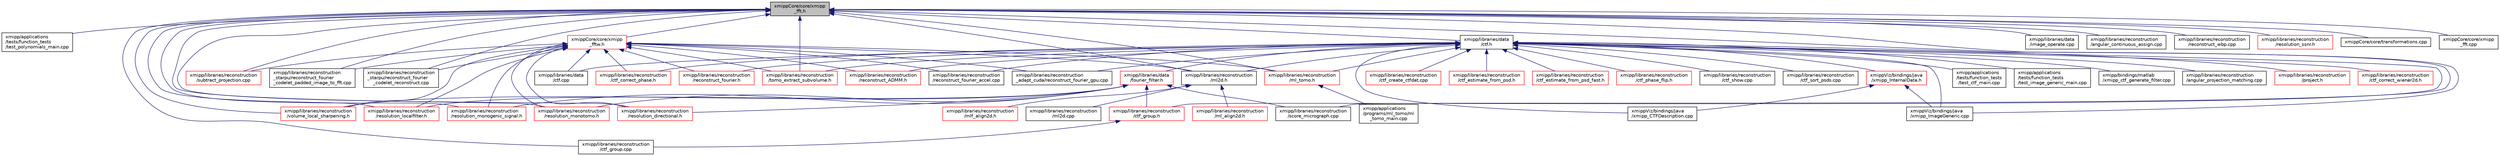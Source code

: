 digraph "xmippCore/core/xmipp_fft.h"
{
  edge [fontname="Helvetica",fontsize="10",labelfontname="Helvetica",labelfontsize="10"];
  node [fontname="Helvetica",fontsize="10",shape=record];
  Node26 [label="xmippCore/core/xmipp\l_fft.h",height=0.2,width=0.4,color="black", fillcolor="grey75", style="filled", fontcolor="black"];
  Node26 -> Node27 [dir="back",color="midnightblue",fontsize="10",style="solid",fontname="Helvetica"];
  Node27 [label="xmipp/applications\l/tests/function_tests\l/test_polynomials_main.cpp",height=0.2,width=0.4,color="black", fillcolor="white", style="filled",URL="$test__polynomials__main_8cpp.html"];
  Node26 -> Node28 [dir="back",color="midnightblue",fontsize="10",style="solid",fontname="Helvetica"];
  Node28 [label="xmipp/libraries/data\l/ctf.h",height=0.2,width=0.4,color="black", fillcolor="white", style="filled",URL="$ctf_8h.html"];
  Node28 -> Node29 [dir="back",color="midnightblue",fontsize="10",style="solid",fontname="Helvetica"];
  Node29 [label="xmipp/applications\l/tests/function_tests\l/test_ctf_main.cpp",height=0.2,width=0.4,color="black", fillcolor="white", style="filled",URL="$test__ctf__main_8cpp.html"];
  Node28 -> Node30 [dir="back",color="midnightblue",fontsize="10",style="solid",fontname="Helvetica"];
  Node30 [label="xmipp/applications\l/tests/function_tests\l/test_image_generic_main.cpp",height=0.2,width=0.4,color="black", fillcolor="white", style="filled",URL="$test__image__generic__main_8cpp.html"];
  Node28 -> Node31 [dir="back",color="midnightblue",fontsize="10",style="solid",fontname="Helvetica"];
  Node31 [label="xmipp/bindings/matlab\l/xmipp_ctf_generate_filter.cpp",height=0.2,width=0.4,color="black", fillcolor="white", style="filled",URL="$xmipp__ctf__generate__filter_8cpp.html"];
  Node28 -> Node32 [dir="back",color="midnightblue",fontsize="10",style="solid",fontname="Helvetica"];
  Node32 [label="xmipp/libraries/data\l/ctf.cpp",height=0.2,width=0.4,color="black", fillcolor="white", style="filled",URL="$ctf_8cpp.html"];
  Node28 -> Node33 [dir="back",color="midnightblue",fontsize="10",style="solid",fontname="Helvetica"];
  Node33 [label="xmipp/libraries/data\l/fourier_filter.h",height=0.2,width=0.4,color="red", fillcolor="white", style="filled",URL="$fourier__filter_8h.html"];
  Node33 -> Node67 [dir="back",color="midnightblue",fontsize="10",style="solid",fontname="Helvetica"];
  Node67 [label="xmipp/libraries/reconstruction\l/ctf_group.h",height=0.2,width=0.4,color="red", fillcolor="white", style="filled",URL="$ctf__group_8h.html"];
  Node67 -> Node69 [dir="back",color="midnightblue",fontsize="10",style="solid",fontname="Helvetica"];
  Node69 [label="xmipp/libraries/reconstruction\l/ctf_group.cpp",height=0.2,width=0.4,color="black", fillcolor="white", style="filled",URL="$ctf__group_8cpp.html"];
  Node33 -> Node106 [dir="back",color="midnightblue",fontsize="10",style="solid",fontname="Helvetica"];
  Node106 [label="xmipp/libraries/reconstruction\l/resolution_directional.h",height=0.2,width=0.4,color="red", fillcolor="white", style="filled",URL="$resolution__directional_8h.html"];
  Node33 -> Node111 [dir="back",color="midnightblue",fontsize="10",style="solid",fontname="Helvetica"];
  Node111 [label="xmipp/libraries/reconstruction\l/resolution_localfilter.h",height=0.2,width=0.4,color="red", fillcolor="white", style="filled",URL="$resolution__localfilter_8h.html"];
  Node33 -> Node114 [dir="back",color="midnightblue",fontsize="10",style="solid",fontname="Helvetica"];
  Node114 [label="xmipp/libraries/reconstruction\l/resolution_monogenic_signal.h",height=0.2,width=0.4,color="red", fillcolor="white", style="filled",URL="$resolution__monogenic__signal_8h.html"];
  Node33 -> Node117 [dir="back",color="midnightblue",fontsize="10",style="solid",fontname="Helvetica"];
  Node117 [label="xmipp/libraries/reconstruction\l/resolution_monotomo.h",height=0.2,width=0.4,color="red", fillcolor="white", style="filled",URL="$resolution__monotomo_8h.html"];
  Node33 -> Node120 [dir="back",color="midnightblue",fontsize="10",style="solid",fontname="Helvetica"];
  Node120 [label="xmipp/libraries/reconstruction\l/score_micrograph.cpp",height=0.2,width=0.4,color="black", fillcolor="white", style="filled",URL="$score__micrograph_8cpp.html"];
  Node33 -> Node132 [dir="back",color="midnightblue",fontsize="10",style="solid",fontname="Helvetica"];
  Node132 [label="xmipp/libraries/reconstruction\l/volume_local_sharpening.h",height=0.2,width=0.4,color="red", fillcolor="white", style="filled",URL="$volume__local__sharpening_8h.html"];
  Node28 -> Node145 [dir="back",color="midnightblue",fontsize="10",style="solid",fontname="Helvetica"];
  Node145 [label="xmipp/libraries/reconstruction\l/angular_projection_matching.cpp",height=0.2,width=0.4,color="black", fillcolor="white", style="filled",URL="$angular__projection__matching_8cpp.html"];
  Node28 -> Node146 [dir="back",color="midnightblue",fontsize="10",style="solid",fontname="Helvetica"];
  Node146 [label="xmipp/libraries/reconstruction\l/project.h",height=0.2,width=0.4,color="red", fillcolor="white", style="filled",URL="$project_8h.html"];
  Node28 -> Node171 [dir="back",color="midnightblue",fontsize="10",style="solid",fontname="Helvetica"];
  Node171 [label="xmipp/libraries/reconstruction\l/ctf_correct_phase.h",height=0.2,width=0.4,color="red", fillcolor="white", style="filled",URL="$ctf__correct__phase_8h.html"];
  Node28 -> Node175 [dir="back",color="midnightblue",fontsize="10",style="solid",fontname="Helvetica"];
  Node175 [label="xmipp/libraries/reconstruction\l/ctf_correct_wiener2d.h",height=0.2,width=0.4,color="red", fillcolor="white", style="filled",URL="$ctf__correct__wiener2d_8h.html"];
  Node28 -> Node179 [dir="back",color="midnightblue",fontsize="10",style="solid",fontname="Helvetica"];
  Node179 [label="xmipp/libraries/reconstruction\l/ctf_create_ctfdat.cpp",height=0.2,width=0.4,color="red", fillcolor="white", style="filled",URL="$ctf__create__ctfdat_8cpp.html"];
  Node28 -> Node181 [dir="back",color="midnightblue",fontsize="10",style="solid",fontname="Helvetica"];
  Node181 [label="xmipp/libraries/reconstruction\l/ctf_estimate_from_psd.h",height=0.2,width=0.4,color="red", fillcolor="white", style="filled",URL="$ctf__estimate__from__psd_8h.html"];
  Node28 -> Node195 [dir="back",color="midnightblue",fontsize="10",style="solid",fontname="Helvetica"];
  Node195 [label="xmipp/libraries/reconstruction\l/ctf_estimate_from_psd_fast.h",height=0.2,width=0.4,color="red", fillcolor="white", style="filled",URL="$ctf__estimate__from__psd__fast_8h.html"];
  Node28 -> Node67 [dir="back",color="midnightblue",fontsize="10",style="solid",fontname="Helvetica"];
  Node28 -> Node197 [dir="back",color="midnightblue",fontsize="10",style="solid",fontname="Helvetica"];
  Node197 [label="xmipp/libraries/reconstruction\l/ctf_phase_flip.h",height=0.2,width=0.4,color="red", fillcolor="white", style="filled",URL="$ctf__phase__flip_8h.html"];
  Node28 -> Node201 [dir="back",color="midnightblue",fontsize="10",style="solid",fontname="Helvetica"];
  Node201 [label="xmipp/libraries/reconstruction\l/ctf_show.cpp",height=0.2,width=0.4,color="black", fillcolor="white", style="filled",URL="$ctf__show_8cpp.html"];
  Node28 -> Node202 [dir="back",color="midnightblue",fontsize="10",style="solid",fontname="Helvetica"];
  Node202 [label="xmipp/libraries/reconstruction\l/ctf_sort_psds.cpp",height=0.2,width=0.4,color="black", fillcolor="white", style="filled",URL="$ctf__sort__psds_8cpp.html"];
  Node28 -> Node203 [dir="back",color="midnightblue",fontsize="10",style="solid",fontname="Helvetica"];
  Node203 [label="xmipp/libraries/reconstruction\l/reconstruct_fourier.h",height=0.2,width=0.4,color="red", fillcolor="white", style="filled",URL="$reconstruct__fourier_8h.html"];
  Node28 -> Node210 [dir="back",color="midnightblue",fontsize="10",style="solid",fontname="Helvetica"];
  Node210 [label="xmipp/libraries/reconstruction\l/ml2d.h",height=0.2,width=0.4,color="black", fillcolor="white", style="filled",URL="$ml2d_8h.html"];
  Node210 -> Node211 [dir="back",color="midnightblue",fontsize="10",style="solid",fontname="Helvetica"];
  Node211 [label="xmipp/libraries/reconstruction\l/ml2d.cpp",height=0.2,width=0.4,color="black", fillcolor="white", style="filled",URL="$ml2d_8cpp.html"];
  Node210 -> Node212 [dir="back",color="midnightblue",fontsize="10",style="solid",fontname="Helvetica"];
  Node212 [label="xmipp/libraries/reconstruction\l/ml_align2d.h",height=0.2,width=0.4,color="red", fillcolor="white", style="filled",URL="$ml__align2d_8h.html"];
  Node210 -> Node222 [dir="back",color="midnightblue",fontsize="10",style="solid",fontname="Helvetica"];
  Node222 [label="xmipp/libraries/reconstruction\l/mlf_align2d.h",height=0.2,width=0.4,color="red", fillcolor="white", style="filled",URL="$mlf__align2d_8h.html"];
  Node28 -> Node225 [dir="back",color="midnightblue",fontsize="10",style="solid",fontname="Helvetica"];
  Node225 [label="xmipp/libraries/reconstruction\l/ml_tomo.h",height=0.2,width=0.4,color="red", fillcolor="white", style="filled",URL="$ml__tomo_8h.html"];
  Node225 -> Node226 [dir="back",color="midnightblue",fontsize="10",style="solid",fontname="Helvetica"];
  Node226 [label="xmipp/applications\l/programs/ml_tomo/ml\l_tomo_main.cpp",height=0.2,width=0.4,color="black", fillcolor="white", style="filled",URL="$ml__tomo__main_8cpp.html"];
  Node28 -> Node228 [dir="back",color="midnightblue",fontsize="10",style="solid",fontname="Helvetica"];
  Node228 [label="xmipp/libraries/reconstruction\l/reconstruct_ADMM.h",height=0.2,width=0.4,color="red", fillcolor="white", style="filled",URL="$reconstruct__ADMM_8h.html"];
  Node28 -> Node234 [dir="back",color="midnightblue",fontsize="10",style="solid",fontname="Helvetica"];
  Node234 [label="xmipp/libraries/reconstruction\l/reconstruct_fourier_accel.cpp",height=0.2,width=0.4,color="black", fillcolor="white", style="filled",URL="$reconstruct__fourier__accel_8cpp.html"];
  Node28 -> Node235 [dir="back",color="midnightblue",fontsize="10",style="solid",fontname="Helvetica"];
  Node235 [label="xmipp/libraries/reconstruction\l/tomo_extract_subvolume.h",height=0.2,width=0.4,color="red", fillcolor="white", style="filled",URL="$tomo__extract__subvolume_8h.html"];
  Node28 -> Node239 [dir="back",color="midnightblue",fontsize="10",style="solid",fontname="Helvetica"];
  Node239 [label="xmipp/libraries/reconstruction\l_adapt_cuda/reconstruct_fourier_gpu.cpp",height=0.2,width=0.4,color="black", fillcolor="white", style="filled",URL="$reconstruct__fourier__gpu_8cpp.html"];
  Node28 -> Node240 [dir="back",color="midnightblue",fontsize="10",style="solid",fontname="Helvetica"];
  Node240 [label="xmippViz/bindings/java\l/xmipp_InternalData.h",height=0.2,width=0.4,color="red", fillcolor="white", style="filled",URL="$xmipp__InternalData_8h.html"];
  Node240 -> Node241 [dir="back",color="midnightblue",fontsize="10",style="solid",fontname="Helvetica"];
  Node241 [label="xmippViz/bindings/java\l/xmipp_CTFDescription.cpp",height=0.2,width=0.4,color="black", fillcolor="white", style="filled",URL="$xmipp__CTFDescription_8cpp.html"];
  Node240 -> Node242 [dir="back",color="midnightblue",fontsize="10",style="solid",fontname="Helvetica"];
  Node242 [label="xmippViz/bindings/java\l/xmipp_ImageGeneric.cpp",height=0.2,width=0.4,color="black", fillcolor="white", style="filled",URL="$xmipp__ImageGeneric_8cpp.html"];
  Node28 -> Node241 [dir="back",color="midnightblue",fontsize="10",style="solid",fontname="Helvetica"];
  Node28 -> Node242 [dir="back",color="midnightblue",fontsize="10",style="solid",fontname="Helvetica"];
  Node26 -> Node249 [dir="back",color="midnightblue",fontsize="10",style="solid",fontname="Helvetica"];
  Node249 [label="xmipp/libraries/data\l/image_operate.cpp",height=0.2,width=0.4,color="black", fillcolor="white", style="filled",URL="$image__operate_8cpp.html"];
  Node26 -> Node250 [dir="back",color="midnightblue",fontsize="10",style="solid",fontname="Helvetica"];
  Node250 [label="xmipp/libraries/reconstruction\l/angular_continuous_assign.cpp",height=0.2,width=0.4,color="black", fillcolor="white", style="filled",URL="$angular__continuous__assign_8cpp.html"];
  Node26 -> Node69 [dir="back",color="midnightblue",fontsize="10",style="solid",fontname="Helvetica"];
  Node26 -> Node210 [dir="back",color="midnightblue",fontsize="10",style="solid",fontname="Helvetica"];
  Node26 -> Node225 [dir="back",color="midnightblue",fontsize="10",style="solid",fontname="Helvetica"];
  Node26 -> Node251 [dir="back",color="midnightblue",fontsize="10",style="solid",fontname="Helvetica"];
  Node251 [label="xmipp/libraries/reconstruction\l/reconstruct_wbp.cpp",height=0.2,width=0.4,color="black", fillcolor="white", style="filled",URL="$reconstruct__wbp_8cpp.html"];
  Node26 -> Node106 [dir="back",color="midnightblue",fontsize="10",style="solid",fontname="Helvetica"];
  Node26 -> Node111 [dir="back",color="midnightblue",fontsize="10",style="solid",fontname="Helvetica"];
  Node26 -> Node114 [dir="back",color="midnightblue",fontsize="10",style="solid",fontname="Helvetica"];
  Node26 -> Node117 [dir="back",color="midnightblue",fontsize="10",style="solid",fontname="Helvetica"];
  Node26 -> Node252 [dir="back",color="midnightblue",fontsize="10",style="solid",fontname="Helvetica"];
  Node252 [label="xmipp/libraries/reconstruction\l/resolution_ssnr.h",height=0.2,width=0.4,color="red", fillcolor="white", style="filled",URL="$resolution__ssnr_8h.html"];
  Node26 -> Node120 [dir="back",color="midnightblue",fontsize="10",style="solid",fontname="Helvetica"];
  Node26 -> Node122 [dir="back",color="midnightblue",fontsize="10",style="solid",fontname="Helvetica"];
  Node122 [label="xmipp/libraries/reconstruction\l/subtract_projection.cpp",height=0.2,width=0.4,color="red", fillcolor="white", style="filled",URL="$subtract__projection_8cpp.html"];
  Node26 -> Node235 [dir="back",color="midnightblue",fontsize="10",style="solid",fontname="Helvetica"];
  Node26 -> Node132 [dir="back",color="midnightblue",fontsize="10",style="solid",fontname="Helvetica"];
  Node26 -> Node255 [dir="back",color="midnightblue",fontsize="10",style="solid",fontname="Helvetica"];
  Node255 [label="xmipp/libraries/reconstruction\l_starpu/reconstruct_fourier\l_codelet_padded_image_to_fft.cpp",height=0.2,width=0.4,color="black", fillcolor="white", style="filled",URL="$reconstruct__fourier__codelet__padded__image__to__fft_8cpp.html"];
  Node26 -> Node256 [dir="back",color="midnightblue",fontsize="10",style="solid",fontname="Helvetica"];
  Node256 [label="xmipp/libraries/reconstruction\l_starpu/reconstruct_fourier\l_codelet_reconstruct.cpp",height=0.2,width=0.4,color="black", fillcolor="white", style="filled",URL="$reconstruct__fourier__codelet__reconstruct_8cpp.html"];
  Node26 -> Node257 [dir="back",color="midnightblue",fontsize="10",style="solid",fontname="Helvetica"];
  Node257 [label="xmippCore/core/xmipp\l_fftw.h",height=0.2,width=0.4,color="red", fillcolor="white", style="filled",URL="$xmipp__fftw_8h.html"];
  Node257 -> Node32 [dir="back",color="midnightblue",fontsize="10",style="solid",fontname="Helvetica"];
  Node257 -> Node171 [dir="back",color="midnightblue",fontsize="10",style="solid",fontname="Helvetica"];
  Node257 -> Node203 [dir="back",color="midnightblue",fontsize="10",style="solid",fontname="Helvetica"];
  Node257 -> Node210 [dir="back",color="midnightblue",fontsize="10",style="solid",fontname="Helvetica"];
  Node257 -> Node225 [dir="back",color="midnightblue",fontsize="10",style="solid",fontname="Helvetica"];
  Node257 -> Node228 [dir="back",color="midnightblue",fontsize="10",style="solid",fontname="Helvetica"];
  Node257 -> Node234 [dir="back",color="midnightblue",fontsize="10",style="solid",fontname="Helvetica"];
  Node257 -> Node106 [dir="back",color="midnightblue",fontsize="10",style="solid",fontname="Helvetica"];
  Node257 -> Node111 [dir="back",color="midnightblue",fontsize="10",style="solid",fontname="Helvetica"];
  Node257 -> Node114 [dir="back",color="midnightblue",fontsize="10",style="solid",fontname="Helvetica"];
  Node257 -> Node117 [dir="back",color="midnightblue",fontsize="10",style="solid",fontname="Helvetica"];
  Node257 -> Node122 [dir="back",color="midnightblue",fontsize="10",style="solid",fontname="Helvetica"];
  Node257 -> Node235 [dir="back",color="midnightblue",fontsize="10",style="solid",fontname="Helvetica"];
  Node257 -> Node132 [dir="back",color="midnightblue",fontsize="10",style="solid",fontname="Helvetica"];
  Node257 -> Node239 [dir="back",color="midnightblue",fontsize="10",style="solid",fontname="Helvetica"];
  Node257 -> Node255 [dir="back",color="midnightblue",fontsize="10",style="solid",fontname="Helvetica"];
  Node257 -> Node256 [dir="back",color="midnightblue",fontsize="10",style="solid",fontname="Helvetica"];
  Node26 -> Node443 [dir="back",color="midnightblue",fontsize="10",style="solid",fontname="Helvetica"];
  Node443 [label="xmippCore/core/transformations.cpp",height=0.2,width=0.4,color="black", fillcolor="white", style="filled",URL="$transformations_8cpp.html"];
  Node26 -> Node444 [dir="back",color="midnightblue",fontsize="10",style="solid",fontname="Helvetica"];
  Node444 [label="xmippCore/core/xmipp\l_fft.cpp",height=0.2,width=0.4,color="black", fillcolor="white", style="filled",URL="$xmipp__fft_8cpp.html"];
  Node26 -> Node242 [dir="back",color="midnightblue",fontsize="10",style="solid",fontname="Helvetica"];
}
